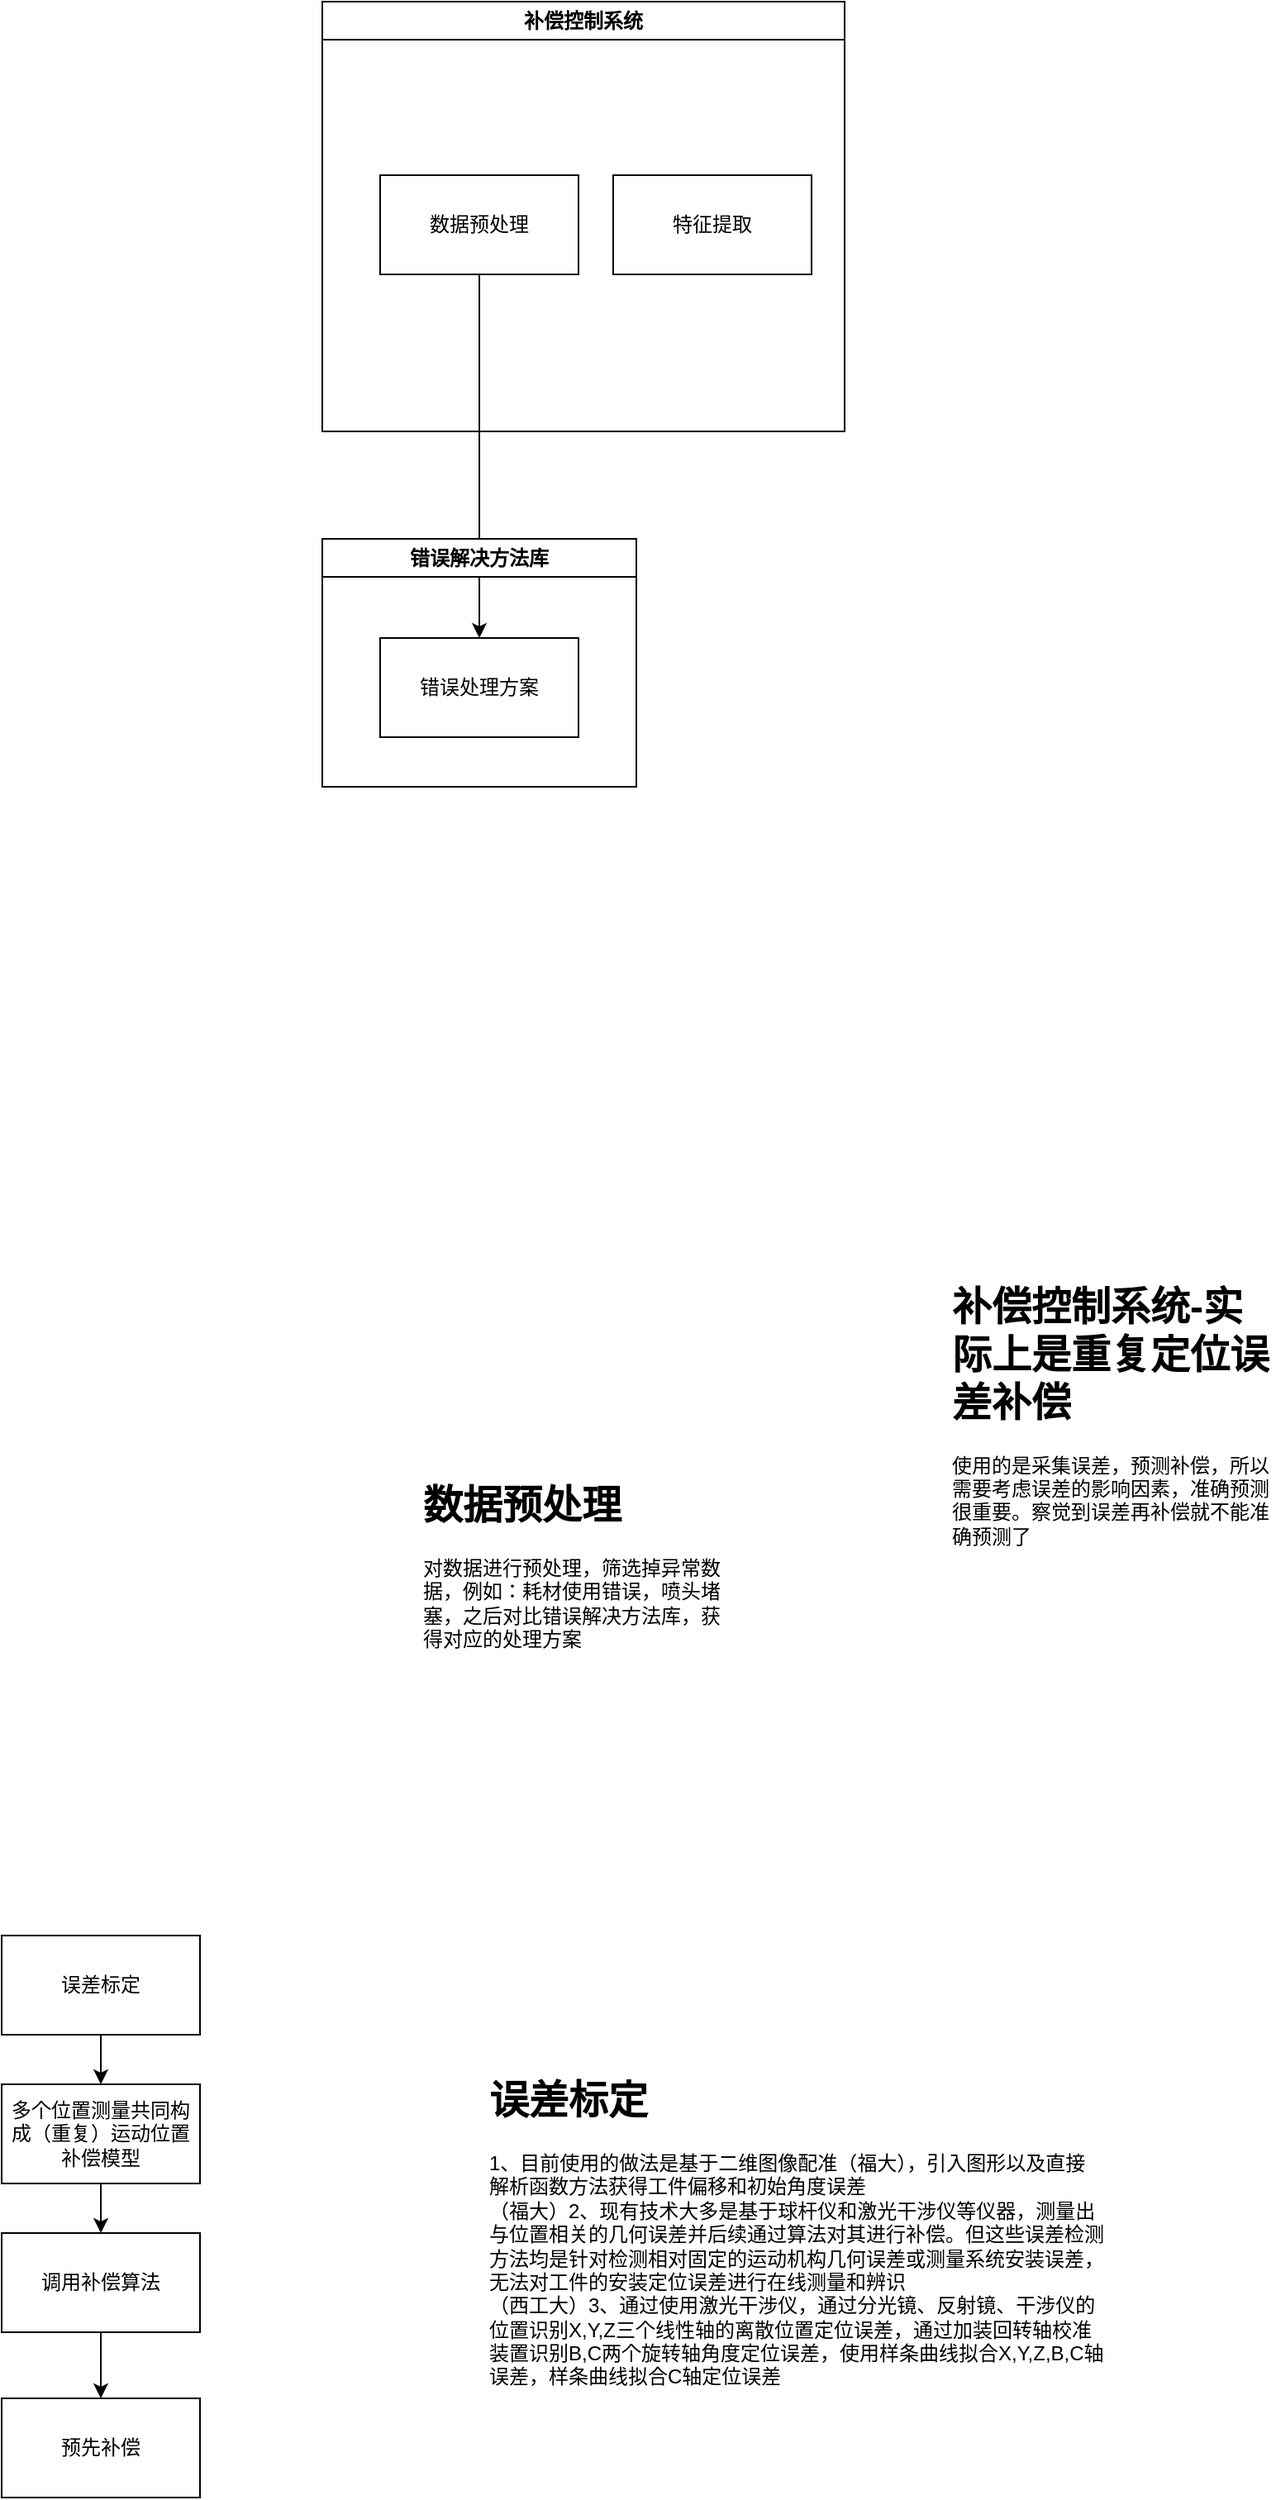 <mxfile version="21.5.0" type="github">
  <diagram name="第 1 页" id="JhHIipqr7uCRNzOelNXE">
    <mxGraphModel dx="1185" dy="642" grid="1" gridSize="10" guides="1" tooltips="1" connect="1" arrows="1" fold="1" page="1" pageScale="1" pageWidth="827" pageHeight="1169" math="0" shadow="0">
      <root>
        <mxCell id="0" />
        <mxCell id="1" parent="0" />
        <mxCell id="nJraD3ANBiAQbve93qyU-1" value="&lt;h1&gt;补偿控制系统-实际上是重复定位误差补偿&lt;/h1&gt;&lt;div&gt;使用的是采集误差，预测补偿，所以需要考虑误差的影响因素，准确预测很重要。察觉到误差再补偿就不能准确预测了&lt;/div&gt;" style="text;html=1;strokeColor=none;fillColor=none;spacing=5;spacingTop=-20;whiteSpace=wrap;overflow=hidden;rounded=0;" vertex="1" parent="1">
          <mxGeometry x="620" y="880" width="200" height="200" as="geometry" />
        </mxCell>
        <mxCell id="nJraD3ANBiAQbve93qyU-2" value="补偿控制系统" style="swimlane;whiteSpace=wrap;html=1;" vertex="1" parent="1">
          <mxGeometry x="244" y="110" width="316" height="260" as="geometry" />
        </mxCell>
        <mxCell id="nJraD3ANBiAQbve93qyU-3" value="数据预处理" style="rounded=0;whiteSpace=wrap;html=1;" vertex="1" parent="nJraD3ANBiAQbve93qyU-2">
          <mxGeometry x="35" y="105" width="120" height="60" as="geometry" />
        </mxCell>
        <mxCell id="nJraD3ANBiAQbve93qyU-17" value="特征提取" style="rounded=0;whiteSpace=wrap;html=1;" vertex="1" parent="nJraD3ANBiAQbve93qyU-2">
          <mxGeometry x="176" y="105" width="120" height="60" as="geometry" />
        </mxCell>
        <mxCell id="nJraD3ANBiAQbve93qyU-4" value="&lt;h1&gt;数据预处理&lt;/h1&gt;&lt;div&gt;对数据进行预处理，筛选掉异常数据，例如：耗材使用错误，喷头堵塞，之后对比错误解决方法库，获得对应的处理方案&lt;/div&gt;" style="text;html=1;strokeColor=none;fillColor=none;spacing=5;spacingTop=-20;whiteSpace=wrap;overflow=hidden;rounded=0;" vertex="1" parent="1">
          <mxGeometry x="300" y="1000" width="190" height="120" as="geometry" />
        </mxCell>
        <mxCell id="nJraD3ANBiAQbve93qyU-7" style="edgeStyle=orthogonalEdgeStyle;rounded=0;orthogonalLoop=1;jettySize=auto;html=1;" edge="1" parent="1" source="nJraD3ANBiAQbve93qyU-3" target="nJraD3ANBiAQbve93qyU-6">
          <mxGeometry relative="1" as="geometry" />
        </mxCell>
        <mxCell id="nJraD3ANBiAQbve93qyU-9" value="错误解决方法库" style="swimlane;whiteSpace=wrap;html=1;" vertex="1" parent="1">
          <mxGeometry x="244" y="435" width="190" height="150" as="geometry" />
        </mxCell>
        <mxCell id="nJraD3ANBiAQbve93qyU-6" value="错误处理方案" style="rounded=0;whiteSpace=wrap;html=1;" vertex="1" parent="nJraD3ANBiAQbve93qyU-9">
          <mxGeometry x="35" y="60" width="120" height="60" as="geometry" />
        </mxCell>
        <mxCell id="nJraD3ANBiAQbve93qyU-19" value="" style="edgeStyle=orthogonalEdgeStyle;rounded=0;orthogonalLoop=1;jettySize=auto;html=1;" edge="1" parent="1" source="nJraD3ANBiAQbve93qyU-12" target="nJraD3ANBiAQbve93qyU-18">
          <mxGeometry relative="1" as="geometry" />
        </mxCell>
        <mxCell id="nJraD3ANBiAQbve93qyU-12" value="误差标定" style="rounded=0;whiteSpace=wrap;html=1;" vertex="1" parent="1">
          <mxGeometry x="50" y="1280" width="120" height="60" as="geometry" />
        </mxCell>
        <mxCell id="nJraD3ANBiAQbve93qyU-13" value="预先补偿" style="rounded=0;whiteSpace=wrap;html=1;" vertex="1" parent="1">
          <mxGeometry x="50" y="1560" width="120" height="60" as="geometry" />
        </mxCell>
        <mxCell id="nJraD3ANBiAQbve93qyU-16" value="" style="edgeStyle=orthogonalEdgeStyle;rounded=0;orthogonalLoop=1;jettySize=auto;html=1;" edge="1" parent="1" source="nJraD3ANBiAQbve93qyU-14" target="nJraD3ANBiAQbve93qyU-13">
          <mxGeometry relative="1" as="geometry" />
        </mxCell>
        <mxCell id="nJraD3ANBiAQbve93qyU-14" value="调用补偿算法" style="rounded=0;whiteSpace=wrap;html=1;" vertex="1" parent="1">
          <mxGeometry x="50" y="1460" width="120" height="60" as="geometry" />
        </mxCell>
        <mxCell id="nJraD3ANBiAQbve93qyU-20" value="" style="edgeStyle=orthogonalEdgeStyle;rounded=0;orthogonalLoop=1;jettySize=auto;html=1;" edge="1" parent="1" source="nJraD3ANBiAQbve93qyU-18" target="nJraD3ANBiAQbve93qyU-14">
          <mxGeometry relative="1" as="geometry" />
        </mxCell>
        <mxCell id="nJraD3ANBiAQbve93qyU-18" value="多个位置测量共同构成（重复）运动位置补偿模型" style="rounded=0;whiteSpace=wrap;html=1;" vertex="1" parent="1">
          <mxGeometry x="50" y="1370" width="120" height="60" as="geometry" />
        </mxCell>
        <mxCell id="nJraD3ANBiAQbve93qyU-21" value="&lt;h1&gt;误差标定&lt;/h1&gt;&lt;div&gt;1、目前使用的做法是基于二维图像配准（福大），引入图形以及直接解析函数方法获得工件偏移和初始角度误差&lt;/div&gt;&lt;div&gt;（福大）2、现有技术大多是基于球杆仪和激光干涉仪等仪器，测量出与位置相关的几何误差并后续通过算法对其进行补偿。但这些误差检测方法均是针对检测相对固定的运动机构几何误差或测量系统安装误差，无法对工件的安装定位误差进行在线测量和辨识&lt;/div&gt;&lt;div&gt;（西工大）3、通过使用激光干涉仪，通过分光镜、反射镜、干涉仪的位置识别X,Y,Z三个线性轴的离散位置定位误差，通过加装回转轴校准装置识别B,C两个旋转轴角度定位误差，使用样条曲线拟合X,Y,Z,B,C轴误差，样条曲线拟合C轴定位误差&lt;/div&gt;" style="text;html=1;strokeColor=none;fillColor=none;spacing=5;spacingTop=-20;whiteSpace=wrap;overflow=hidden;rounded=0;" vertex="1" parent="1">
          <mxGeometry x="340" y="1360" width="380" height="250" as="geometry" />
        </mxCell>
      </root>
    </mxGraphModel>
  </diagram>
</mxfile>

